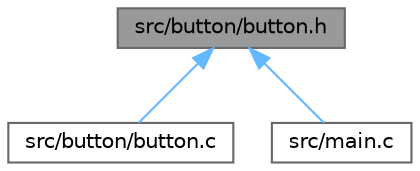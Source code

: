 digraph "src/button/button.h"
{
 // LATEX_PDF_SIZE
  bgcolor="transparent";
  edge [fontname=Helvetica,fontsize=10,labelfontname=Helvetica,labelfontsize=10];
  node [fontname=Helvetica,fontsize=10,shape=box,height=0.2,width=0.4];
  Node1 [label="src/button/button.h",height=0.2,width=0.4,color="gray40", fillcolor="grey60", style="filled", fontcolor="black",tooltip="Apropriate returns defines for the crc8 and respective function prototypes."];
  Node1 -> Node2 [dir="back",color="steelblue1",style="solid"];
  Node2 [label="src/button/button.c",height=0.2,width=0.4,color="grey40", fillcolor="white", style="filled",URL="$button_8c.html",tooltip="SETR 22/23: Simple Digital I/O, using additional/external buttons."];
  Node1 -> Node3 [dir="back",color="steelblue1",style="solid"];
  Node3 [label="src/main.c",height=0.2,width=0.4,color="grey40", fillcolor="white", style="filled",URL="$main_8c.html",tooltip="SETR 22/23, Assignment 3 - ticket vending machine for movies."];
}
